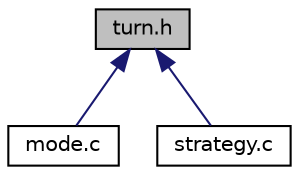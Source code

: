 digraph "turn.h"
{
 // LATEX_PDF_SIZE
  edge [fontname="Helvetica",fontsize="10",labelfontname="Helvetica",labelfontsize="10"];
  node [fontname="Helvetica",fontsize="10",shape=record];
  Node1 [label="turn.h",height=0.2,width=0.4,color="black", fillcolor="grey75", style="filled", fontcolor="black",tooltip="libreria usate ogni turno delle partite"];
  Node1 -> Node2 [dir="back",color="midnightblue",fontsize="10",style="solid",fontname="Helvetica"];
  Node2 [label="mode.c",height=0.2,width=0.4,color="black", fillcolor="white", style="filled",URL="$mode_8c.html",tooltip="funzioni per la gestione delle modalità e delle partite"];
  Node1 -> Node3 [dir="back",color="midnightblue",fontsize="10",style="solid",fontname="Helvetica"];
  Node3 [label="strategy.c",height=0.2,width=0.4,color="black", fillcolor="white", style="filled",URL="$strategy_8c.html",tooltip="funzioni per la strategia di gioco della CPU"];
}
